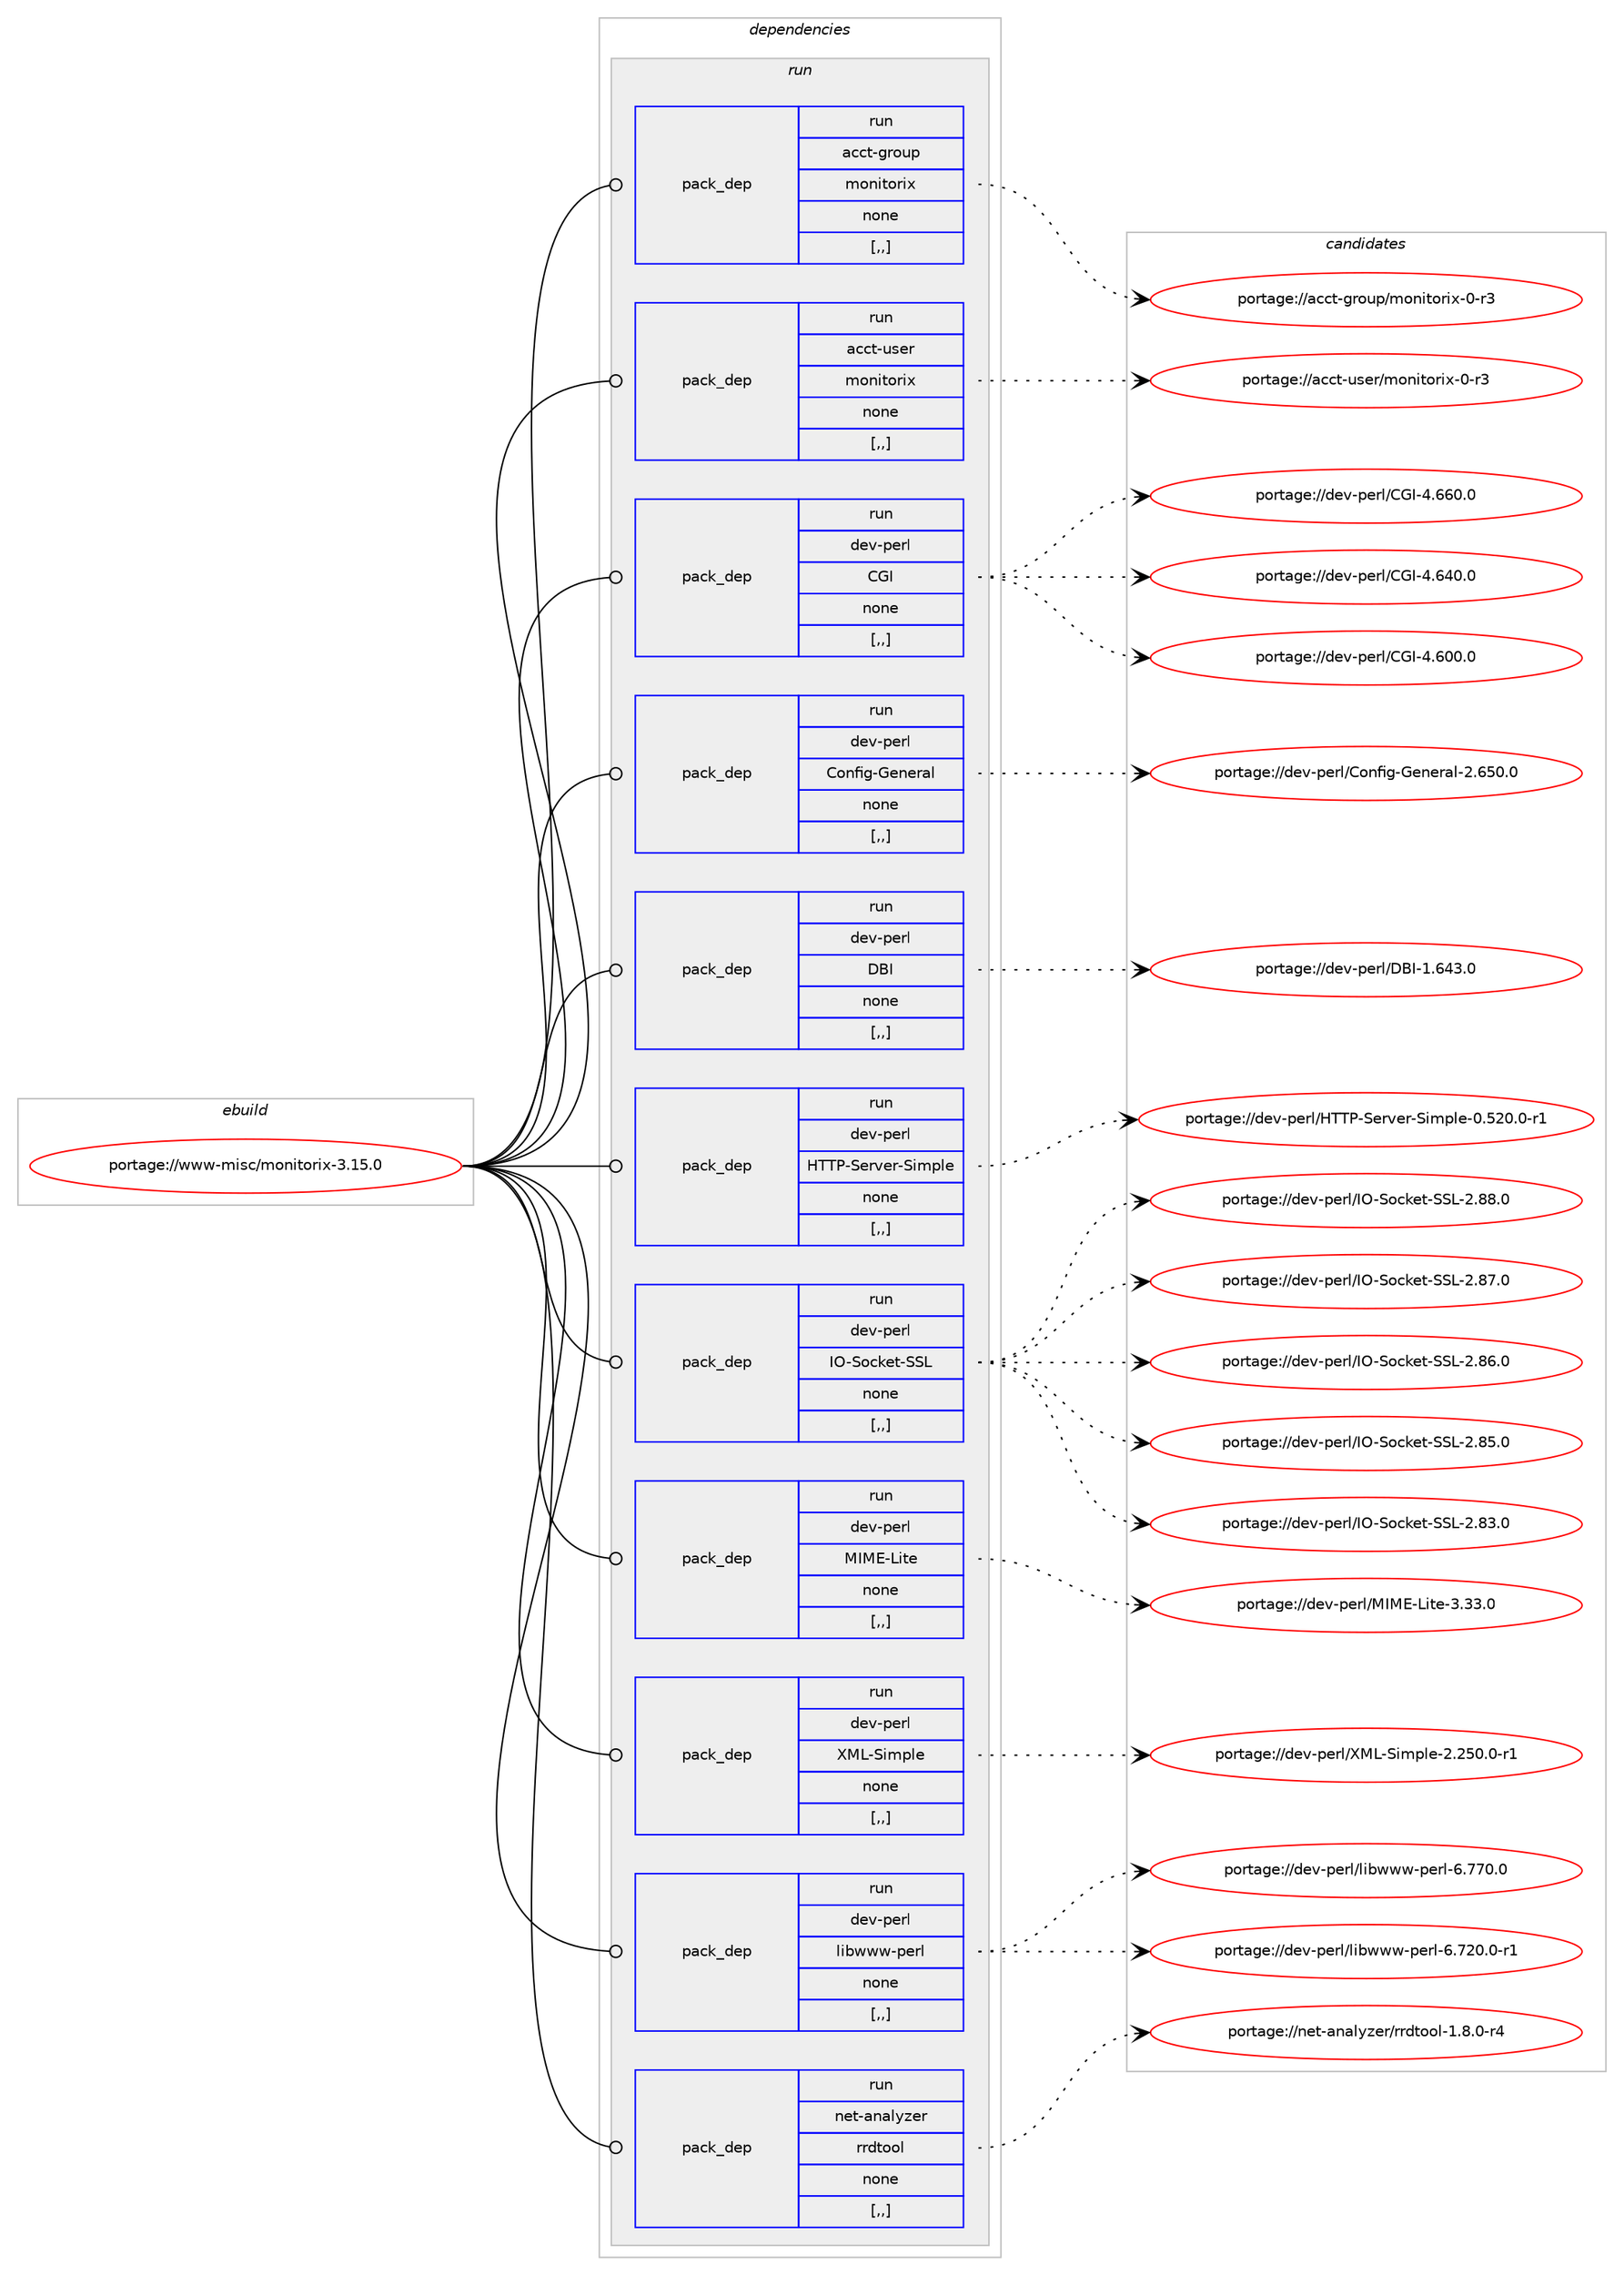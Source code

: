 digraph prolog {

# *************
# Graph options
# *************

newrank=true;
concentrate=true;
compound=true;
graph [rankdir=LR,fontname=Helvetica,fontsize=10,ranksep=1.5];#, ranksep=2.5, nodesep=0.2];
edge  [arrowhead=vee];
node  [fontname=Helvetica,fontsize=10];

# **********
# The ebuild
# **********

subgraph cluster_leftcol {
color=gray;
label=<<i>ebuild</i>>;
id [label="portage://www-misc/monitorix-3.15.0", color=red, width=4, href="../www-misc/monitorix-3.15.0.svg"];
}

# ****************
# The dependencies
# ****************

subgraph cluster_midcol {
color=gray;
label=<<i>dependencies</i>>;
subgraph cluster_compile {
fillcolor="#eeeeee";
style=filled;
label=<<i>compile</i>>;
}
subgraph cluster_compileandrun {
fillcolor="#eeeeee";
style=filled;
label=<<i>compile and run</i>>;
}
subgraph cluster_run {
fillcolor="#eeeeee";
style=filled;
label=<<i>run</i>>;
subgraph pack328637 {
dependency452376 [label=<<TABLE BORDER="0" CELLBORDER="1" CELLSPACING="0" CELLPADDING="4" WIDTH="220"><TR><TD ROWSPAN="6" CELLPADDING="30">pack_dep</TD></TR><TR><TD WIDTH="110">run</TD></TR><TR><TD>acct-group</TD></TR><TR><TD>monitorix</TD></TR><TR><TD>none</TD></TR><TR><TD>[,,]</TD></TR></TABLE>>, shape=none, color=blue];
}
id:e -> dependency452376:w [weight=20,style="solid",arrowhead="odot"];
subgraph pack328638 {
dependency452377 [label=<<TABLE BORDER="0" CELLBORDER="1" CELLSPACING="0" CELLPADDING="4" WIDTH="220"><TR><TD ROWSPAN="6" CELLPADDING="30">pack_dep</TD></TR><TR><TD WIDTH="110">run</TD></TR><TR><TD>acct-user</TD></TR><TR><TD>monitorix</TD></TR><TR><TD>none</TD></TR><TR><TD>[,,]</TD></TR></TABLE>>, shape=none, color=blue];
}
id:e -> dependency452377:w [weight=20,style="solid",arrowhead="odot"];
subgraph pack328639 {
dependency452378 [label=<<TABLE BORDER="0" CELLBORDER="1" CELLSPACING="0" CELLPADDING="4" WIDTH="220"><TR><TD ROWSPAN="6" CELLPADDING="30">pack_dep</TD></TR><TR><TD WIDTH="110">run</TD></TR><TR><TD>dev-perl</TD></TR><TR><TD>CGI</TD></TR><TR><TD>none</TD></TR><TR><TD>[,,]</TD></TR></TABLE>>, shape=none, color=blue];
}
id:e -> dependency452378:w [weight=20,style="solid",arrowhead="odot"];
subgraph pack328640 {
dependency452379 [label=<<TABLE BORDER="0" CELLBORDER="1" CELLSPACING="0" CELLPADDING="4" WIDTH="220"><TR><TD ROWSPAN="6" CELLPADDING="30">pack_dep</TD></TR><TR><TD WIDTH="110">run</TD></TR><TR><TD>dev-perl</TD></TR><TR><TD>Config-General</TD></TR><TR><TD>none</TD></TR><TR><TD>[,,]</TD></TR></TABLE>>, shape=none, color=blue];
}
id:e -> dependency452379:w [weight=20,style="solid",arrowhead="odot"];
subgraph pack328641 {
dependency452380 [label=<<TABLE BORDER="0" CELLBORDER="1" CELLSPACING="0" CELLPADDING="4" WIDTH="220"><TR><TD ROWSPAN="6" CELLPADDING="30">pack_dep</TD></TR><TR><TD WIDTH="110">run</TD></TR><TR><TD>dev-perl</TD></TR><TR><TD>DBI</TD></TR><TR><TD>none</TD></TR><TR><TD>[,,]</TD></TR></TABLE>>, shape=none, color=blue];
}
id:e -> dependency452380:w [weight=20,style="solid",arrowhead="odot"];
subgraph pack328642 {
dependency452381 [label=<<TABLE BORDER="0" CELLBORDER="1" CELLSPACING="0" CELLPADDING="4" WIDTH="220"><TR><TD ROWSPAN="6" CELLPADDING="30">pack_dep</TD></TR><TR><TD WIDTH="110">run</TD></TR><TR><TD>dev-perl</TD></TR><TR><TD>HTTP-Server-Simple</TD></TR><TR><TD>none</TD></TR><TR><TD>[,,]</TD></TR></TABLE>>, shape=none, color=blue];
}
id:e -> dependency452381:w [weight=20,style="solid",arrowhead="odot"];
subgraph pack328643 {
dependency452382 [label=<<TABLE BORDER="0" CELLBORDER="1" CELLSPACING="0" CELLPADDING="4" WIDTH="220"><TR><TD ROWSPAN="6" CELLPADDING="30">pack_dep</TD></TR><TR><TD WIDTH="110">run</TD></TR><TR><TD>dev-perl</TD></TR><TR><TD>IO-Socket-SSL</TD></TR><TR><TD>none</TD></TR><TR><TD>[,,]</TD></TR></TABLE>>, shape=none, color=blue];
}
id:e -> dependency452382:w [weight=20,style="solid",arrowhead="odot"];
subgraph pack328644 {
dependency452383 [label=<<TABLE BORDER="0" CELLBORDER="1" CELLSPACING="0" CELLPADDING="4" WIDTH="220"><TR><TD ROWSPAN="6" CELLPADDING="30">pack_dep</TD></TR><TR><TD WIDTH="110">run</TD></TR><TR><TD>dev-perl</TD></TR><TR><TD>MIME-Lite</TD></TR><TR><TD>none</TD></TR><TR><TD>[,,]</TD></TR></TABLE>>, shape=none, color=blue];
}
id:e -> dependency452383:w [weight=20,style="solid",arrowhead="odot"];
subgraph pack328645 {
dependency452384 [label=<<TABLE BORDER="0" CELLBORDER="1" CELLSPACING="0" CELLPADDING="4" WIDTH="220"><TR><TD ROWSPAN="6" CELLPADDING="30">pack_dep</TD></TR><TR><TD WIDTH="110">run</TD></TR><TR><TD>dev-perl</TD></TR><TR><TD>XML-Simple</TD></TR><TR><TD>none</TD></TR><TR><TD>[,,]</TD></TR></TABLE>>, shape=none, color=blue];
}
id:e -> dependency452384:w [weight=20,style="solid",arrowhead="odot"];
subgraph pack328646 {
dependency452385 [label=<<TABLE BORDER="0" CELLBORDER="1" CELLSPACING="0" CELLPADDING="4" WIDTH="220"><TR><TD ROWSPAN="6" CELLPADDING="30">pack_dep</TD></TR><TR><TD WIDTH="110">run</TD></TR><TR><TD>dev-perl</TD></TR><TR><TD>libwww-perl</TD></TR><TR><TD>none</TD></TR><TR><TD>[,,]</TD></TR></TABLE>>, shape=none, color=blue];
}
id:e -> dependency452385:w [weight=20,style="solid",arrowhead="odot"];
subgraph pack328647 {
dependency452386 [label=<<TABLE BORDER="0" CELLBORDER="1" CELLSPACING="0" CELLPADDING="4" WIDTH="220"><TR><TD ROWSPAN="6" CELLPADDING="30">pack_dep</TD></TR><TR><TD WIDTH="110">run</TD></TR><TR><TD>net-analyzer</TD></TR><TR><TD>rrdtool</TD></TR><TR><TD>none</TD></TR><TR><TD>[,,]</TD></TR></TABLE>>, shape=none, color=blue];
}
id:e -> dependency452386:w [weight=20,style="solid",arrowhead="odot"];
}
}

# **************
# The candidates
# **************

subgraph cluster_choices {
rank=same;
color=gray;
label=<<i>candidates</i>>;

subgraph choice328637 {
color=black;
nodesep=1;
choice979999116451031141111171124710911111010511611111410512045484511451 [label="portage://acct-group/monitorix-0-r3", color=red, width=4,href="../acct-group/monitorix-0-r3.svg"];
dependency452376:e -> choice979999116451031141111171124710911111010511611111410512045484511451:w [style=dotted,weight="100"];
}
subgraph choice328638 {
color=black;
nodesep=1;
choice979999116451171151011144710911111010511611111410512045484511451 [label="portage://acct-user/monitorix-0-r3", color=red, width=4,href="../acct-user/monitorix-0-r3.svg"];
dependency452377:e -> choice979999116451171151011144710911111010511611111410512045484511451:w [style=dotted,weight="100"];
}
subgraph choice328639 {
color=black;
nodesep=1;
choice10010111845112101114108476771734552465454484648 [label="portage://dev-perl/CGI-4.660.0", color=red, width=4,href="../dev-perl/CGI-4.660.0.svg"];
choice10010111845112101114108476771734552465452484648 [label="portage://dev-perl/CGI-4.640.0", color=red, width=4,href="../dev-perl/CGI-4.640.0.svg"];
choice10010111845112101114108476771734552465448484648 [label="portage://dev-perl/CGI-4.600.0", color=red, width=4,href="../dev-perl/CGI-4.600.0.svg"];
dependency452378:e -> choice10010111845112101114108476771734552465454484648:w [style=dotted,weight="100"];
dependency452378:e -> choice10010111845112101114108476771734552465452484648:w [style=dotted,weight="100"];
dependency452378:e -> choice10010111845112101114108476771734552465448484648:w [style=dotted,weight="100"];
}
subgraph choice328640 {
color=black;
nodesep=1;
choice1001011184511210111410847671111101021051034571101110101114971084550465453484648 [label="portage://dev-perl/Config-General-2.650.0", color=red, width=4,href="../dev-perl/Config-General-2.650.0.svg"];
dependency452379:e -> choice1001011184511210111410847671111101021051034571101110101114971084550465453484648:w [style=dotted,weight="100"];
}
subgraph choice328641 {
color=black;
nodesep=1;
choice10010111845112101114108476866734549465452514648 [label="portage://dev-perl/DBI-1.643.0", color=red, width=4,href="../dev-perl/DBI-1.643.0.svg"];
dependency452380:e -> choice10010111845112101114108476866734549465452514648:w [style=dotted,weight="100"];
}
subgraph choice328642 {
color=black;
nodesep=1;
choice1001011184511210111410847728484804583101114118101114458310510911210810145484653504846484511449 [label="portage://dev-perl/HTTP-Server-Simple-0.520.0-r1", color=red, width=4,href="../dev-perl/HTTP-Server-Simple-0.520.0-r1.svg"];
dependency452381:e -> choice1001011184511210111410847728484804583101114118101114458310510911210810145484653504846484511449:w [style=dotted,weight="100"];
}
subgraph choice328643 {
color=black;
nodesep=1;
choice100101118451121011141084773794583111991071011164583837645504656564648 [label="portage://dev-perl/IO-Socket-SSL-2.88.0", color=red, width=4,href="../dev-perl/IO-Socket-SSL-2.88.0.svg"];
choice100101118451121011141084773794583111991071011164583837645504656554648 [label="portage://dev-perl/IO-Socket-SSL-2.87.0", color=red, width=4,href="../dev-perl/IO-Socket-SSL-2.87.0.svg"];
choice100101118451121011141084773794583111991071011164583837645504656544648 [label="portage://dev-perl/IO-Socket-SSL-2.86.0", color=red, width=4,href="../dev-perl/IO-Socket-SSL-2.86.0.svg"];
choice100101118451121011141084773794583111991071011164583837645504656534648 [label="portage://dev-perl/IO-Socket-SSL-2.85.0", color=red, width=4,href="../dev-perl/IO-Socket-SSL-2.85.0.svg"];
choice100101118451121011141084773794583111991071011164583837645504656514648 [label="portage://dev-perl/IO-Socket-SSL-2.83.0", color=red, width=4,href="../dev-perl/IO-Socket-SSL-2.83.0.svg"];
dependency452382:e -> choice100101118451121011141084773794583111991071011164583837645504656564648:w [style=dotted,weight="100"];
dependency452382:e -> choice100101118451121011141084773794583111991071011164583837645504656554648:w [style=dotted,weight="100"];
dependency452382:e -> choice100101118451121011141084773794583111991071011164583837645504656544648:w [style=dotted,weight="100"];
dependency452382:e -> choice100101118451121011141084773794583111991071011164583837645504656534648:w [style=dotted,weight="100"];
dependency452382:e -> choice100101118451121011141084773794583111991071011164583837645504656514648:w [style=dotted,weight="100"];
}
subgraph choice328644 {
color=black;
nodesep=1;
choice100101118451121011141084777737769457610511610145514651514648 [label="portage://dev-perl/MIME-Lite-3.33.0", color=red, width=4,href="../dev-perl/MIME-Lite-3.33.0.svg"];
dependency452383:e -> choice100101118451121011141084777737769457610511610145514651514648:w [style=dotted,weight="100"];
}
subgraph choice328645 {
color=black;
nodesep=1;
choice1001011184511210111410847887776458310510911210810145504650534846484511449 [label="portage://dev-perl/XML-Simple-2.250.0-r1", color=red, width=4,href="../dev-perl/XML-Simple-2.250.0-r1.svg"];
dependency452384:e -> choice1001011184511210111410847887776458310510911210810145504650534846484511449:w [style=dotted,weight="100"];
}
subgraph choice328646 {
color=black;
nodesep=1;
choice100101118451121011141084710810598119119119451121011141084554465555484648 [label="portage://dev-perl/libwww-perl-6.770.0", color=red, width=4,href="../dev-perl/libwww-perl-6.770.0.svg"];
choice1001011184511210111410847108105981191191194511210111410845544655504846484511449 [label="portage://dev-perl/libwww-perl-6.720.0-r1", color=red, width=4,href="../dev-perl/libwww-perl-6.720.0-r1.svg"];
dependency452385:e -> choice100101118451121011141084710810598119119119451121011141084554465555484648:w [style=dotted,weight="100"];
dependency452385:e -> choice1001011184511210111410847108105981191191194511210111410845544655504846484511449:w [style=dotted,weight="100"];
}
subgraph choice328647 {
color=black;
nodesep=1;
choice110101116459711097108121122101114471141141001161111111084549465646484511452 [label="portage://net-analyzer/rrdtool-1.8.0-r4", color=red, width=4,href="../net-analyzer/rrdtool-1.8.0-r4.svg"];
dependency452386:e -> choice110101116459711097108121122101114471141141001161111111084549465646484511452:w [style=dotted,weight="100"];
}
}

}
